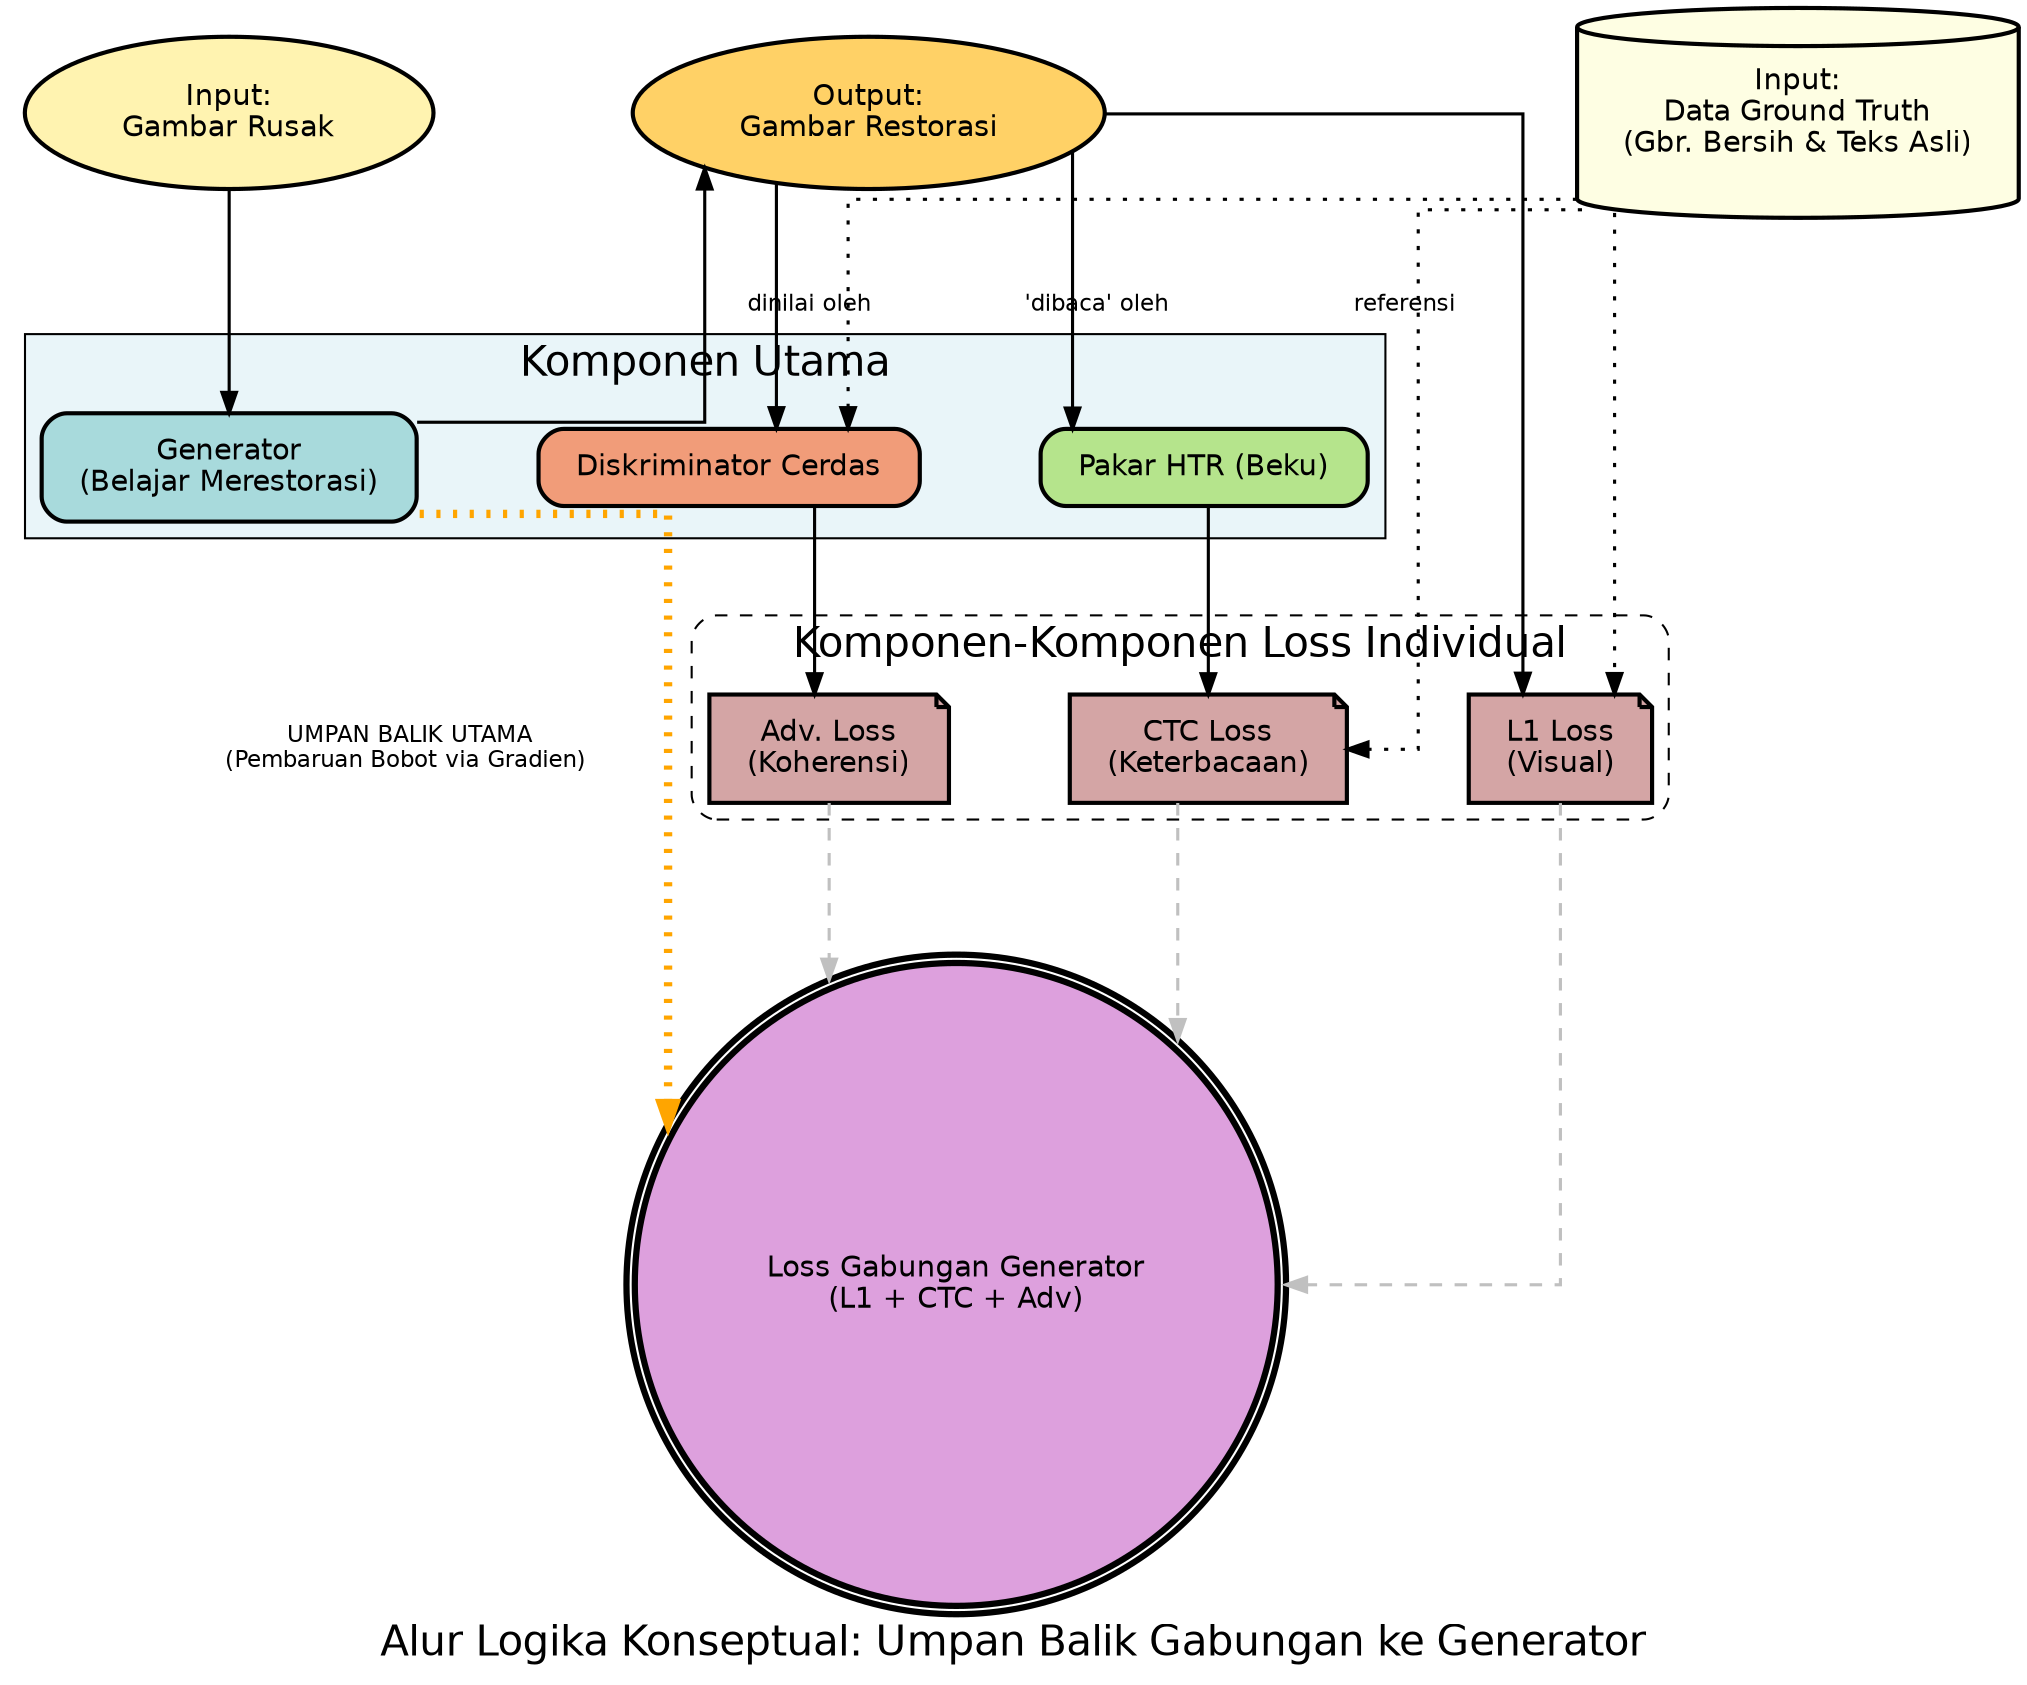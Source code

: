 digraph HighLevelConceptual {
    rankdir=TB; // Top-to-bottom layout
    splines=ortho;
    fontname="Helvetica";
    label="Alur Logika Konseptual: Umpan Balik Gabungan ke Generator";
    fontsize=20;
    nodesep=0.8;
    ranksep=1.0;

    node [style="filled,rounded", shape=box, fontname="Helvetica", penwidth=2, margin="0.25,0.15"];
    edge [penwidth=1.5, fontname="Helvetica", fontsize=11];

    // --- Main Components ---
    subgraph cluster_main_components {
        label="Komponen Utama";
        style="filled";
        fillcolor="#E9F5F9";
        generator [label="Generator\n(Belajar Merestorasi)", fillcolor="#A8DADC"];
        discriminator [label="Diskriminator Cerdas", fillcolor="#F19C79"];
        recognizer [label="Pakar HTR (Beku)", fillcolor="#B5E48C"];
    }

    // --- Data Nodes ---
    input_degraded [label="Input:\nGambar Rusak", shape=ellipse, fillcolor="#FFF3B0"];
    output_restored [label="Output:\nGambar Restorasi", shape=ellipse, fillcolor="#FFD166"];
    gt_data [label="Input:\nData Ground Truth\n(Gbr. Bersih & Teks Asli)", shape=cylinder, fillcolor="#FEFEE3", margin="0.3,0.2"];

    // --- Loss Nodes ---
    subgraph cluster_losses {
        label = "Komponen-Komponen Loss Individual";
        style="dashed,rounded";
        l1_loss [label="L1 Loss\n(Visual)", shape=note, fillcolor="#D4A5A5"];
        ctc_loss [label="CTC Loss\n(Keterbacaan)", shape=note, fillcolor="#D4A5A5"];
        adv_loss [label="Adv. Loss\n(Koherensi)", shape=note, fillcolor="#D4A5A5"];
    }

    // --- Composite Loss Node (The "How") ---
    composite_loss [label="Loss Gabungan Generator\n(L1 + CTC + Adv)", shape=doublecircle, style=filled, fillcolor="#DDA0DD", penwidth=3];

    // --- Main Process Flow ---
    input_degraded -> generator;
    generator -> output_restored;
    output_restored -> recognizer [label=" 'dibaca' oleh"];
    output_restored -> discriminator [label=" dinilai oleh"];
    gt_data -> discriminator [style=dotted, label=" referensi"];

    // --- Flow to Individual Losses ---
    recognizer -> ctc_loss;
    gt_data -> ctc_loss [style=dotted];

    output_restored -> l1_loss;
    gt_data -> l1_loss [style=dotted];

    discriminator -> adv_loss;

    // --- Flow to Composite Loss ---
    l1_loss -> composite_loss [style=dashed, color=gray];
    ctc_loss -> composite_loss [style=dashed, color=gray];
    adv_loss -> composite_loss [style=dashed, color=gray];

    // --- THE KEY FEEDBACK LOOP ---
    composite_loss -> generator [style="dotted, bold", color=orange, penwidth=4, dir=back, label=" UMPAN BALIK UTAMA\n(Pembaruan Bobot via Gradien)"];

}
